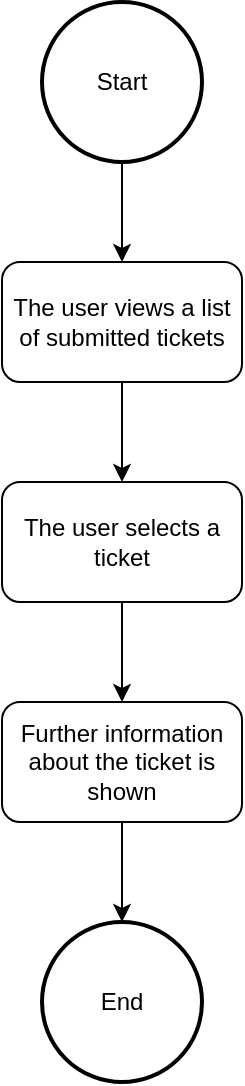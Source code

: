 <mxfile version="20.7.4" type="github"><diagram id="DDoiUG7TT5ETFgnNEQSt" name="Page-1"><mxGraphModel dx="1434" dy="757" grid="1" gridSize="10" guides="1" tooltips="1" connect="1" arrows="1" fold="1" page="1" pageScale="1" pageWidth="850" pageHeight="1100" math="0" shadow="0"><root><mxCell id="0"/><mxCell id="1" parent="0"/><mxCell id="dsJos89Tco72-JWePsLG-11" style="edgeStyle=orthogonalEdgeStyle;rounded=0;orthogonalLoop=1;jettySize=auto;html=1;" edge="1" parent="1" source="dsJos89Tco72-JWePsLG-1" target="dsJos89Tco72-JWePsLG-3"><mxGeometry relative="1" as="geometry"/></mxCell><mxCell id="dsJos89Tco72-JWePsLG-1" value="Start" style="ellipse;whiteSpace=wrap;html=1;aspect=fixed;strokeWidth=2;" vertex="1" parent="1"><mxGeometry x="360" y="40" width="80" height="80" as="geometry"/></mxCell><mxCell id="dsJos89Tco72-JWePsLG-2" value="End" style="ellipse;whiteSpace=wrap;html=1;aspect=fixed;strokeWidth=2;" vertex="1" parent="1"><mxGeometry x="360" y="500" width="80" height="80" as="geometry"/></mxCell><mxCell id="dsJos89Tco72-JWePsLG-12" style="edgeStyle=orthogonalEdgeStyle;rounded=0;orthogonalLoop=1;jettySize=auto;html=1;" edge="1" parent="1" source="dsJos89Tco72-JWePsLG-3" target="dsJos89Tco72-JWePsLG-4"><mxGeometry relative="1" as="geometry"/></mxCell><mxCell id="dsJos89Tco72-JWePsLG-3" value="The user views a list of submitted tickets" style="rounded=1;whiteSpace=wrap;html=1;" vertex="1" parent="1"><mxGeometry x="340" y="170" width="120" height="60" as="geometry"/></mxCell><mxCell id="dsJos89Tco72-JWePsLG-13" style="edgeStyle=orthogonalEdgeStyle;rounded=0;orthogonalLoop=1;jettySize=auto;html=1;" edge="1" parent="1" source="dsJos89Tco72-JWePsLG-4" target="dsJos89Tco72-JWePsLG-10"><mxGeometry relative="1" as="geometry"/></mxCell><mxCell id="dsJos89Tco72-JWePsLG-4" value="The user selects a ticket" style="rounded=1;whiteSpace=wrap;html=1;" vertex="1" parent="1"><mxGeometry x="340" y="280" width="120" height="60" as="geometry"/></mxCell><mxCell id="dsJos89Tco72-JWePsLG-14" style="edgeStyle=orthogonalEdgeStyle;rounded=0;orthogonalLoop=1;jettySize=auto;html=1;entryX=0.5;entryY=0;entryDx=0;entryDy=0;" edge="1" parent="1" source="dsJos89Tco72-JWePsLG-10" target="dsJos89Tco72-JWePsLG-2"><mxGeometry relative="1" as="geometry"/></mxCell><mxCell id="dsJos89Tco72-JWePsLG-10" value="Further information about the ticket is shown" style="rounded=1;whiteSpace=wrap;html=1;" vertex="1" parent="1"><mxGeometry x="340" y="390" width="120" height="60" as="geometry"/></mxCell></root></mxGraphModel></diagram></mxfile>